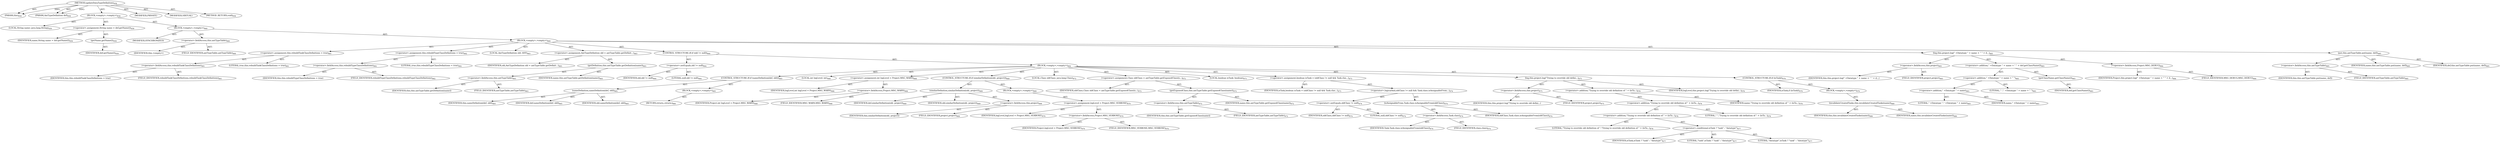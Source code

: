 digraph "updateDataTypeDefinition" {  
"111669149722" [label = <(METHOD,updateDataTypeDefinition)<SUB>658</SUB>> ]
"115964117006" [label = <(PARAM,this)<SUB>658</SUB>> ]
"115964117053" [label = <(PARAM,AntTypeDefinition def)<SUB>658</SUB>> ]
"25769803850" [label = <(BLOCK,&lt;empty&gt;,&lt;empty&gt;)<SUB>658</SUB>> ]
"94489280549" [label = <(LOCAL,String name: java.lang.String)<SUB>659</SUB>> ]
"30064771393" [label = <(&lt;operator&gt;.assignment,String name = def.getName())<SUB>659</SUB>> ]
"68719477042" [label = <(IDENTIFIER,name,String name = def.getName())<SUB>659</SUB>> ]
"30064771394" [label = <(getName,getName())<SUB>659</SUB>> ]
"68719477043" [label = <(IDENTIFIER,def,getName())<SUB>659</SUB>> ]
"25769803851" [label = <(BLOCK,&lt;empty&gt;,&lt;empty&gt;)<SUB>660</SUB>> ]
"133143986245" [label = <(MODIFIER,SYNCHRONIZED)> ]
"30064771395" [label = <(&lt;operator&gt;.fieldAccess,this.antTypeTable)<SUB>660</SUB>> ]
"68719477044" [label = <(IDENTIFIER,this,&lt;empty&gt;)> ]
"55834574923" [label = <(FIELD_IDENTIFIER,antTypeTable,antTypeTable)<SUB>660</SUB>> ]
"25769803852" [label = <(BLOCK,&lt;empty&gt;,&lt;empty&gt;)<SUB>660</SUB>> ]
"30064771396" [label = <(&lt;operator&gt;.assignment,this.rebuildTaskClassDefinitions = true)<SUB>661</SUB>> ]
"30064771397" [label = <(&lt;operator&gt;.fieldAccess,this.rebuildTaskClassDefinitions)<SUB>661</SUB>> ]
"68719477045" [label = <(IDENTIFIER,this,this.rebuildTaskClassDefinitions = true)> ]
"55834574924" [label = <(FIELD_IDENTIFIER,rebuildTaskClassDefinitions,rebuildTaskClassDefinitions)<SUB>661</SUB>> ]
"90194313259" [label = <(LITERAL,true,this.rebuildTaskClassDefinitions = true)<SUB>661</SUB>> ]
"30064771398" [label = <(&lt;operator&gt;.assignment,this.rebuildTypeClassDefinitions = true)<SUB>662</SUB>> ]
"30064771399" [label = <(&lt;operator&gt;.fieldAccess,this.rebuildTypeClassDefinitions)<SUB>662</SUB>> ]
"68719477046" [label = <(IDENTIFIER,this,this.rebuildTypeClassDefinitions = true)> ]
"55834574925" [label = <(FIELD_IDENTIFIER,rebuildTypeClassDefinitions,rebuildTypeClassDefinitions)<SUB>662</SUB>> ]
"90194313260" [label = <(LITERAL,true,this.rebuildTypeClassDefinitions = true)<SUB>662</SUB>> ]
"94489280550" [label = <(LOCAL,AntTypeDefinition old: ANY)<SUB>663</SUB>> ]
"30064771400" [label = <(&lt;operator&gt;.assignment,AntTypeDefinition old = antTypeTable.getDefinit...)<SUB>663</SUB>> ]
"68719477047" [label = <(IDENTIFIER,old,AntTypeDefinition old = antTypeTable.getDefinit...)<SUB>663</SUB>> ]
"30064771401" [label = <(getDefinition,this.antTypeTable.getDefinition(name))<SUB>663</SUB>> ]
"30064771402" [label = <(&lt;operator&gt;.fieldAccess,this.antTypeTable)<SUB>663</SUB>> ]
"68719477048" [label = <(IDENTIFIER,this,this.antTypeTable.getDefinition(name))> ]
"55834574926" [label = <(FIELD_IDENTIFIER,antTypeTable,antTypeTable)<SUB>663</SUB>> ]
"68719477049" [label = <(IDENTIFIER,name,this.antTypeTable.getDefinition(name))<SUB>663</SUB>> ]
"47244640290" [label = <(CONTROL_STRUCTURE,IF,if (old != null))<SUB>664</SUB>> ]
"30064771403" [label = <(&lt;operator&gt;.notEquals,old != null)<SUB>664</SUB>> ]
"68719477050" [label = <(IDENTIFIER,old,old != null)<SUB>664</SUB>> ]
"90194313261" [label = <(LITERAL,null,old != null)<SUB>664</SUB>> ]
"25769803853" [label = <(BLOCK,&lt;empty&gt;,&lt;empty&gt;)<SUB>664</SUB>> ]
"47244640291" [label = <(CONTROL_STRUCTURE,IF,if (sameDefinition(def, old)))<SUB>665</SUB>> ]
"30064771404" [label = <(sameDefinition,sameDefinition(def, old))<SUB>665</SUB>> ]
"68719476760" [label = <(IDENTIFIER,this,sameDefinition(def, old))<SUB>665</SUB>> ]
"68719477051" [label = <(IDENTIFIER,def,sameDefinition(def, old))<SUB>665</SUB>> ]
"68719477052" [label = <(IDENTIFIER,old,sameDefinition(def, old))<SUB>665</SUB>> ]
"25769803854" [label = <(BLOCK,&lt;empty&gt;,&lt;empty&gt;)<SUB>665</SUB>> ]
"146028888089" [label = <(RETURN,return;,return;)<SUB>666</SUB>> ]
"94489280551" [label = <(LOCAL,int logLevel: int)<SUB>668</SUB>> ]
"30064771405" [label = <(&lt;operator&gt;.assignment,int logLevel = Project.MSG_WARN)<SUB>668</SUB>> ]
"68719477053" [label = <(IDENTIFIER,logLevel,int logLevel = Project.MSG_WARN)<SUB>668</SUB>> ]
"30064771406" [label = <(&lt;operator&gt;.fieldAccess,Project.MSG_WARN)<SUB>668</SUB>> ]
"68719477054" [label = <(IDENTIFIER,Project,int logLevel = Project.MSG_WARN)<SUB>668</SUB>> ]
"55834574927" [label = <(FIELD_IDENTIFIER,MSG_WARN,MSG_WARN)<SUB>668</SUB>> ]
"47244640292" [label = <(CONTROL_STRUCTURE,IF,if (similarDefinition(old, project)))<SUB>669</SUB>> ]
"30064771407" [label = <(similarDefinition,similarDefinition(old, project))<SUB>669</SUB>> ]
"68719477055" [label = <(IDENTIFIER,def,similarDefinition(old, project))<SUB>669</SUB>> ]
"68719477056" [label = <(IDENTIFIER,old,similarDefinition(old, project))<SUB>669</SUB>> ]
"30064771408" [label = <(&lt;operator&gt;.fieldAccess,this.project)<SUB>669</SUB>> ]
"68719477057" [label = <(IDENTIFIER,this,similarDefinition(old, project))> ]
"55834574928" [label = <(FIELD_IDENTIFIER,project,project)<SUB>669</SUB>> ]
"25769803855" [label = <(BLOCK,&lt;empty&gt;,&lt;empty&gt;)<SUB>669</SUB>> ]
"30064771409" [label = <(&lt;operator&gt;.assignment,logLevel = Project.MSG_VERBOSE)<SUB>670</SUB>> ]
"68719477058" [label = <(IDENTIFIER,logLevel,logLevel = Project.MSG_VERBOSE)<SUB>670</SUB>> ]
"30064771410" [label = <(&lt;operator&gt;.fieldAccess,Project.MSG_VERBOSE)<SUB>670</SUB>> ]
"68719477059" [label = <(IDENTIFIER,Project,logLevel = Project.MSG_VERBOSE)<SUB>670</SUB>> ]
"55834574929" [label = <(FIELD_IDENTIFIER,MSG_VERBOSE,MSG_VERBOSE)<SUB>670</SUB>> ]
"94489280552" [label = <(LOCAL,Class oldClass: java.lang.Class)<SUB>672</SUB>> ]
"30064771411" [label = <(&lt;operator&gt;.assignment,Class oldClass = antTypeTable.getExposedClass(n...)<SUB>672</SUB>> ]
"68719477060" [label = <(IDENTIFIER,oldClass,Class oldClass = antTypeTable.getExposedClass(n...)<SUB>672</SUB>> ]
"30064771412" [label = <(getExposedClass,this.antTypeTable.getExposedClass(name))<SUB>672</SUB>> ]
"30064771413" [label = <(&lt;operator&gt;.fieldAccess,this.antTypeTable)<SUB>672</SUB>> ]
"68719477061" [label = <(IDENTIFIER,this,this.antTypeTable.getExposedClass(name))> ]
"55834574930" [label = <(FIELD_IDENTIFIER,antTypeTable,antTypeTable)<SUB>672</SUB>> ]
"68719477062" [label = <(IDENTIFIER,name,this.antTypeTable.getExposedClass(name))<SUB>672</SUB>> ]
"94489280553" [label = <(LOCAL,boolean isTask: boolean)<SUB>673</SUB>> ]
"30064771414" [label = <(&lt;operator&gt;.assignment,boolean isTask = (oldClass != null &amp;&amp; Task.clas...)<SUB>673</SUB>> ]
"68719477063" [label = <(IDENTIFIER,isTask,boolean isTask = (oldClass != null &amp;&amp; Task.clas...)<SUB>673</SUB>> ]
"30064771415" [label = <(&lt;operator&gt;.logicalAnd,oldClass != null &amp;&amp; Task.class.isAssignableFrom...)<SUB>674</SUB>> ]
"30064771416" [label = <(&lt;operator&gt;.notEquals,oldClass != null)<SUB>674</SUB>> ]
"68719477064" [label = <(IDENTIFIER,oldClass,oldClass != null)<SUB>674</SUB>> ]
"90194313262" [label = <(LITERAL,null,oldClass != null)<SUB>674</SUB>> ]
"30064771417" [label = <(isAssignableFrom,Task.class.isAssignableFrom(oldClass))<SUB>674</SUB>> ]
"30064771418" [label = <(&lt;operator&gt;.fieldAccess,Task.class)<SUB>674</SUB>> ]
"68719477065" [label = <(IDENTIFIER,Task,Task.class.isAssignableFrom(oldClass))<SUB>674</SUB>> ]
"55834574931" [label = <(FIELD_IDENTIFIER,class,class)<SUB>674</SUB>> ]
"68719477066" [label = <(IDENTIFIER,oldClass,Task.class.isAssignableFrom(oldClass))<SUB>674</SUB>> ]
"30064771419" [label = <(log,this.project.log(&quot;Trying to override old defini...)<SUB>675</SUB>> ]
"30064771420" [label = <(&lt;operator&gt;.fieldAccess,this.project)<SUB>675</SUB>> ]
"68719477067" [label = <(IDENTIFIER,this,this.project.log(&quot;Trying to override old defini...)> ]
"55834574932" [label = <(FIELD_IDENTIFIER,project,project)<SUB>675</SUB>> ]
"30064771421" [label = <(&lt;operator&gt;.addition,&quot;Trying to override old definition of &quot; + (isTa...)<SUB>676</SUB>> ]
"30064771422" [label = <(&lt;operator&gt;.addition,&quot;Trying to override old definition of &quot; + (isTa...)<SUB>676</SUB>> ]
"30064771423" [label = <(&lt;operator&gt;.addition,&quot;Trying to override old definition of &quot; + (isTa...)<SUB>676</SUB>> ]
"90194313263" [label = <(LITERAL,&quot;Trying to override old definition of &quot;,&quot;Trying to override old definition of &quot; + (isTa...)<SUB>676</SUB>> ]
"30064771424" [label = <(&lt;operator&gt;.conditional,isTask ? &quot;task&quot; : &quot;datatype&quot;)<SUB>677</SUB>> ]
"68719477068" [label = <(IDENTIFIER,isTask,isTask ? &quot;task&quot; : &quot;datatype&quot;)<SUB>677</SUB>> ]
"90194313264" [label = <(LITERAL,&quot;task&quot;,isTask ? &quot;task&quot; : &quot;datatype&quot;)<SUB>677</SUB>> ]
"90194313265" [label = <(LITERAL,&quot;datatype&quot;,isTask ? &quot;task&quot; : &quot;datatype&quot;)<SUB>677</SUB>> ]
"90194313266" [label = <(LITERAL,&quot; &quot;,&quot;Trying to override old definition of &quot; + (isTa...)<SUB>678</SUB>> ]
"68719477069" [label = <(IDENTIFIER,name,&quot;Trying to override old definition of &quot; + (isTa...)<SUB>678</SUB>> ]
"68719477070" [label = <(IDENTIFIER,logLevel,this.project.log(&quot;Trying to override old defini...)<SUB>678</SUB>> ]
"47244640293" [label = <(CONTROL_STRUCTURE,IF,if (isTask))<SUB>679</SUB>> ]
"68719477071" [label = <(IDENTIFIER,isTask,if (isTask))<SUB>679</SUB>> ]
"25769803856" [label = <(BLOCK,&lt;empty&gt;,&lt;empty&gt;)<SUB>679</SUB>> ]
"30064771425" [label = <(invalidateCreatedTasks,this.invalidateCreatedTasks(name))<SUB>680</SUB>> ]
"68719476761" [label = <(IDENTIFIER,this,this.invalidateCreatedTasks(name))<SUB>680</SUB>> ]
"68719477072" [label = <(IDENTIFIER,name,this.invalidateCreatedTasks(name))<SUB>680</SUB>> ]
"30064771426" [label = <(log,this.project.log(&quot; +Datatype &quot; + name + &quot; &quot; + d...)<SUB>683</SUB>> ]
"30064771427" [label = <(&lt;operator&gt;.fieldAccess,this.project)<SUB>683</SUB>> ]
"68719477073" [label = <(IDENTIFIER,this,this.project.log(&quot; +Datatype &quot; + name + &quot; &quot; + d...)> ]
"55834574933" [label = <(FIELD_IDENTIFIER,project,project)<SUB>683</SUB>> ]
"30064771428" [label = <(&lt;operator&gt;.addition,&quot; +Datatype &quot; + name + &quot; &quot; + def.getClassName())<SUB>683</SUB>> ]
"30064771429" [label = <(&lt;operator&gt;.addition,&quot; +Datatype &quot; + name + &quot; &quot;)<SUB>683</SUB>> ]
"30064771430" [label = <(&lt;operator&gt;.addition,&quot; +Datatype &quot; + name)<SUB>683</SUB>> ]
"90194313267" [label = <(LITERAL,&quot; +Datatype &quot;,&quot; +Datatype &quot; + name)<SUB>683</SUB>> ]
"68719477074" [label = <(IDENTIFIER,name,&quot; +Datatype &quot; + name)<SUB>683</SUB>> ]
"90194313268" [label = <(LITERAL,&quot; &quot;,&quot; +Datatype &quot; + name + &quot; &quot;)<SUB>683</SUB>> ]
"30064771431" [label = <(getClassName,getClassName())<SUB>683</SUB>> ]
"68719477075" [label = <(IDENTIFIER,def,getClassName())<SUB>683</SUB>> ]
"30064771432" [label = <(&lt;operator&gt;.fieldAccess,Project.MSG_DEBUG)<SUB>684</SUB>> ]
"68719477076" [label = <(IDENTIFIER,Project,this.project.log(&quot; +Datatype &quot; + name + &quot; &quot; + d...)<SUB>684</SUB>> ]
"55834574934" [label = <(FIELD_IDENTIFIER,MSG_DEBUG,MSG_DEBUG)<SUB>684</SUB>> ]
"30064771433" [label = <(put,this.antTypeTable.put(name, def))<SUB>685</SUB>> ]
"30064771434" [label = <(&lt;operator&gt;.fieldAccess,this.antTypeTable)<SUB>685</SUB>> ]
"68719477077" [label = <(IDENTIFIER,this,this.antTypeTable.put(name, def))> ]
"55834574935" [label = <(FIELD_IDENTIFIER,antTypeTable,antTypeTable)<SUB>685</SUB>> ]
"68719477078" [label = <(IDENTIFIER,name,this.antTypeTable.put(name, def))<SUB>685</SUB>> ]
"68719477079" [label = <(IDENTIFIER,def,this.antTypeTable.put(name, def))<SUB>685</SUB>> ]
"133143986246" [label = <(MODIFIER,PRIVATE)> ]
"133143986247" [label = <(MODIFIER,VIRTUAL)> ]
"128849018906" [label = <(METHOD_RETURN,void)<SUB>658</SUB>> ]
  "111669149722" -> "115964117006"  [ label = "AST: "] 
  "111669149722" -> "115964117053"  [ label = "AST: "] 
  "111669149722" -> "25769803850"  [ label = "AST: "] 
  "111669149722" -> "133143986246"  [ label = "AST: "] 
  "111669149722" -> "133143986247"  [ label = "AST: "] 
  "111669149722" -> "128849018906"  [ label = "AST: "] 
  "25769803850" -> "94489280549"  [ label = "AST: "] 
  "25769803850" -> "30064771393"  [ label = "AST: "] 
  "25769803850" -> "25769803851"  [ label = "AST: "] 
  "30064771393" -> "68719477042"  [ label = "AST: "] 
  "30064771393" -> "30064771394"  [ label = "AST: "] 
  "30064771394" -> "68719477043"  [ label = "AST: "] 
  "25769803851" -> "133143986245"  [ label = "AST: "] 
  "25769803851" -> "30064771395"  [ label = "AST: "] 
  "25769803851" -> "25769803852"  [ label = "AST: "] 
  "30064771395" -> "68719477044"  [ label = "AST: "] 
  "30064771395" -> "55834574923"  [ label = "AST: "] 
  "25769803852" -> "30064771396"  [ label = "AST: "] 
  "25769803852" -> "30064771398"  [ label = "AST: "] 
  "25769803852" -> "94489280550"  [ label = "AST: "] 
  "25769803852" -> "30064771400"  [ label = "AST: "] 
  "25769803852" -> "47244640290"  [ label = "AST: "] 
  "25769803852" -> "30064771426"  [ label = "AST: "] 
  "25769803852" -> "30064771433"  [ label = "AST: "] 
  "30064771396" -> "30064771397"  [ label = "AST: "] 
  "30064771396" -> "90194313259"  [ label = "AST: "] 
  "30064771397" -> "68719477045"  [ label = "AST: "] 
  "30064771397" -> "55834574924"  [ label = "AST: "] 
  "30064771398" -> "30064771399"  [ label = "AST: "] 
  "30064771398" -> "90194313260"  [ label = "AST: "] 
  "30064771399" -> "68719477046"  [ label = "AST: "] 
  "30064771399" -> "55834574925"  [ label = "AST: "] 
  "30064771400" -> "68719477047"  [ label = "AST: "] 
  "30064771400" -> "30064771401"  [ label = "AST: "] 
  "30064771401" -> "30064771402"  [ label = "AST: "] 
  "30064771401" -> "68719477049"  [ label = "AST: "] 
  "30064771402" -> "68719477048"  [ label = "AST: "] 
  "30064771402" -> "55834574926"  [ label = "AST: "] 
  "47244640290" -> "30064771403"  [ label = "AST: "] 
  "47244640290" -> "25769803853"  [ label = "AST: "] 
  "30064771403" -> "68719477050"  [ label = "AST: "] 
  "30064771403" -> "90194313261"  [ label = "AST: "] 
  "25769803853" -> "47244640291"  [ label = "AST: "] 
  "25769803853" -> "94489280551"  [ label = "AST: "] 
  "25769803853" -> "30064771405"  [ label = "AST: "] 
  "25769803853" -> "47244640292"  [ label = "AST: "] 
  "25769803853" -> "94489280552"  [ label = "AST: "] 
  "25769803853" -> "30064771411"  [ label = "AST: "] 
  "25769803853" -> "94489280553"  [ label = "AST: "] 
  "25769803853" -> "30064771414"  [ label = "AST: "] 
  "25769803853" -> "30064771419"  [ label = "AST: "] 
  "25769803853" -> "47244640293"  [ label = "AST: "] 
  "47244640291" -> "30064771404"  [ label = "AST: "] 
  "47244640291" -> "25769803854"  [ label = "AST: "] 
  "30064771404" -> "68719476760"  [ label = "AST: "] 
  "30064771404" -> "68719477051"  [ label = "AST: "] 
  "30064771404" -> "68719477052"  [ label = "AST: "] 
  "25769803854" -> "146028888089"  [ label = "AST: "] 
  "30064771405" -> "68719477053"  [ label = "AST: "] 
  "30064771405" -> "30064771406"  [ label = "AST: "] 
  "30064771406" -> "68719477054"  [ label = "AST: "] 
  "30064771406" -> "55834574927"  [ label = "AST: "] 
  "47244640292" -> "30064771407"  [ label = "AST: "] 
  "47244640292" -> "25769803855"  [ label = "AST: "] 
  "30064771407" -> "68719477055"  [ label = "AST: "] 
  "30064771407" -> "68719477056"  [ label = "AST: "] 
  "30064771407" -> "30064771408"  [ label = "AST: "] 
  "30064771408" -> "68719477057"  [ label = "AST: "] 
  "30064771408" -> "55834574928"  [ label = "AST: "] 
  "25769803855" -> "30064771409"  [ label = "AST: "] 
  "30064771409" -> "68719477058"  [ label = "AST: "] 
  "30064771409" -> "30064771410"  [ label = "AST: "] 
  "30064771410" -> "68719477059"  [ label = "AST: "] 
  "30064771410" -> "55834574929"  [ label = "AST: "] 
  "30064771411" -> "68719477060"  [ label = "AST: "] 
  "30064771411" -> "30064771412"  [ label = "AST: "] 
  "30064771412" -> "30064771413"  [ label = "AST: "] 
  "30064771412" -> "68719477062"  [ label = "AST: "] 
  "30064771413" -> "68719477061"  [ label = "AST: "] 
  "30064771413" -> "55834574930"  [ label = "AST: "] 
  "30064771414" -> "68719477063"  [ label = "AST: "] 
  "30064771414" -> "30064771415"  [ label = "AST: "] 
  "30064771415" -> "30064771416"  [ label = "AST: "] 
  "30064771415" -> "30064771417"  [ label = "AST: "] 
  "30064771416" -> "68719477064"  [ label = "AST: "] 
  "30064771416" -> "90194313262"  [ label = "AST: "] 
  "30064771417" -> "30064771418"  [ label = "AST: "] 
  "30064771417" -> "68719477066"  [ label = "AST: "] 
  "30064771418" -> "68719477065"  [ label = "AST: "] 
  "30064771418" -> "55834574931"  [ label = "AST: "] 
  "30064771419" -> "30064771420"  [ label = "AST: "] 
  "30064771419" -> "30064771421"  [ label = "AST: "] 
  "30064771419" -> "68719477070"  [ label = "AST: "] 
  "30064771420" -> "68719477067"  [ label = "AST: "] 
  "30064771420" -> "55834574932"  [ label = "AST: "] 
  "30064771421" -> "30064771422"  [ label = "AST: "] 
  "30064771421" -> "68719477069"  [ label = "AST: "] 
  "30064771422" -> "30064771423"  [ label = "AST: "] 
  "30064771422" -> "90194313266"  [ label = "AST: "] 
  "30064771423" -> "90194313263"  [ label = "AST: "] 
  "30064771423" -> "30064771424"  [ label = "AST: "] 
  "30064771424" -> "68719477068"  [ label = "AST: "] 
  "30064771424" -> "90194313264"  [ label = "AST: "] 
  "30064771424" -> "90194313265"  [ label = "AST: "] 
  "47244640293" -> "68719477071"  [ label = "AST: "] 
  "47244640293" -> "25769803856"  [ label = "AST: "] 
  "25769803856" -> "30064771425"  [ label = "AST: "] 
  "30064771425" -> "68719476761"  [ label = "AST: "] 
  "30064771425" -> "68719477072"  [ label = "AST: "] 
  "30064771426" -> "30064771427"  [ label = "AST: "] 
  "30064771426" -> "30064771428"  [ label = "AST: "] 
  "30064771426" -> "30064771432"  [ label = "AST: "] 
  "30064771427" -> "68719477073"  [ label = "AST: "] 
  "30064771427" -> "55834574933"  [ label = "AST: "] 
  "30064771428" -> "30064771429"  [ label = "AST: "] 
  "30064771428" -> "30064771431"  [ label = "AST: "] 
  "30064771429" -> "30064771430"  [ label = "AST: "] 
  "30064771429" -> "90194313268"  [ label = "AST: "] 
  "30064771430" -> "90194313267"  [ label = "AST: "] 
  "30064771430" -> "68719477074"  [ label = "AST: "] 
  "30064771431" -> "68719477075"  [ label = "AST: "] 
  "30064771432" -> "68719477076"  [ label = "AST: "] 
  "30064771432" -> "55834574934"  [ label = "AST: "] 
  "30064771433" -> "30064771434"  [ label = "AST: "] 
  "30064771433" -> "68719477078"  [ label = "AST: "] 
  "30064771433" -> "68719477079"  [ label = "AST: "] 
  "30064771434" -> "68719477077"  [ label = "AST: "] 
  "30064771434" -> "55834574935"  [ label = "AST: "] 
  "111669149722" -> "115964117006"  [ label = "DDG: "] 
  "111669149722" -> "115964117053"  [ label = "DDG: "] 
}
